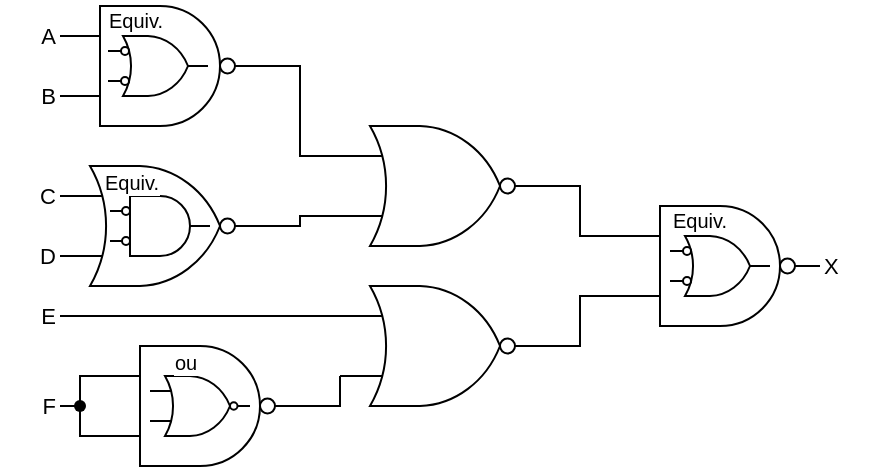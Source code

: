<mxfile version="28.2.7">
  <diagram name="Page-1" id="lmCwY0ycS1zCL9-CEgTq">
    <mxGraphModel dx="544" dy="306" grid="1" gridSize="10" guides="1" tooltips="1" connect="1" arrows="1" fold="1" page="1" pageScale="1" pageWidth="827" pageHeight="1169" math="0" shadow="0">
      <root>
        <mxCell id="0" />
        <mxCell id="1" parent="0" />
        <mxCell id="XRUMyThcFzFBNBvHtAJV-25" value="X" style="text;html=1;whiteSpace=wrap;strokeColor=none;fillColor=none;align=left;verticalAlign=middle;rounded=0;fontFamily=Helvetica;fontSize=11;fontColor=default;labelBackgroundColor=default;convertToSvg=1;" vertex="1" parent="1">
          <mxGeometry x="500" y="205" width="30" height="30" as="geometry" />
        </mxCell>
        <mxCell id="XRUMyThcFzFBNBvHtAJV-12" value="A" style="text;html=1;whiteSpace=wrap;strokeColor=none;fillColor=none;align=right;verticalAlign=middle;rounded=0;fontFamily=Helvetica;fontSize=11;fontColor=default;labelBackgroundColor=default;convertToSvg=1;" vertex="1" parent="1">
          <mxGeometry x="90" y="90" width="30" height="30" as="geometry" />
        </mxCell>
        <mxCell id="XRUMyThcFzFBNBvHtAJV-13" value="B" style="text;html=1;whiteSpace=wrap;strokeColor=none;fillColor=none;align=right;verticalAlign=middle;rounded=0;fontFamily=Helvetica;fontSize=11;fontColor=default;labelBackgroundColor=default;convertToSvg=1;" vertex="1" parent="1">
          <mxGeometry x="90" y="120" width="30" height="30" as="geometry" />
        </mxCell>
        <mxCell id="XRUMyThcFzFBNBvHtAJV-14" value="C" style="text;html=1;whiteSpace=wrap;strokeColor=none;fillColor=none;align=right;verticalAlign=middle;rounded=0;fontFamily=Helvetica;fontSize=11;fontColor=default;labelBackgroundColor=default;convertToSvg=1;" vertex="1" parent="1">
          <mxGeometry x="90" y="170" width="30" height="30" as="geometry" />
        </mxCell>
        <mxCell id="XRUMyThcFzFBNBvHtAJV-15" value="D" style="text;html=1;whiteSpace=wrap;strokeColor=none;fillColor=none;align=right;verticalAlign=middle;rounded=0;fontFamily=Helvetica;fontSize=11;fontColor=default;labelBackgroundColor=default;convertToSvg=1;" vertex="1" parent="1">
          <mxGeometry x="90" y="200" width="30" height="30" as="geometry" />
        </mxCell>
        <mxCell id="XRUMyThcFzFBNBvHtAJV-16" value="E" style="text;html=1;whiteSpace=wrap;strokeColor=none;fillColor=none;align=right;verticalAlign=middle;rounded=0;fontFamily=Helvetica;fontSize=11;fontColor=default;labelBackgroundColor=default;convertToSvg=1;" vertex="1" parent="1">
          <mxGeometry x="90" y="230" width="30" height="30" as="geometry" />
        </mxCell>
        <mxCell id="XRUMyThcFzFBNBvHtAJV-17" value="F" style="text;html=1;whiteSpace=wrap;strokeColor=none;fillColor=none;align=right;verticalAlign=middle;rounded=0;fontFamily=Helvetica;fontSize=11;fontColor=default;labelBackgroundColor=default;convertToSvg=1;" vertex="1" parent="1">
          <mxGeometry x="90" y="275" width="30" height="30" as="geometry" />
        </mxCell>
        <mxCell id="XRUMyThcFzFBNBvHtAJV-1" value="" style="verticalLabelPosition=bottom;shadow=0;dashed=0;align=center;html=1;verticalAlign=top;shape=mxgraph.electrical.logic_gates.logic_gate;operation=and;negating=1;negSize=0.15;" vertex="1" parent="1">
          <mxGeometry x="400" y="190" width="100" height="60" as="geometry" />
        </mxCell>
        <mxCell id="XRUMyThcFzFBNBvHtAJV-2" value="" style="verticalLabelPosition=bottom;shadow=0;dashed=0;align=center;html=1;verticalAlign=top;shape=mxgraph.electrical.logic_gates.logic_gate;operation=or;negating=1;negSize=0.15;" vertex="1" parent="1">
          <mxGeometry x="260" y="150" width="100" height="60" as="geometry" />
        </mxCell>
        <mxCell id="XRUMyThcFzFBNBvHtAJV-24" style="edgeStyle=orthogonalEdgeStyle;shape=connector;rounded=0;orthogonalLoop=1;jettySize=auto;html=1;exitX=0;exitY=0.25;exitDx=0;exitDy=0;exitPerimeter=0;entryX=1;entryY=0.5;entryDx=0;entryDy=0;strokeColor=default;align=center;verticalAlign=middle;fontFamily=Helvetica;fontSize=11;fontColor=default;labelBackgroundColor=default;endArrow=none;endFill=0;" edge="1" parent="1" source="XRUMyThcFzFBNBvHtAJV-3" target="XRUMyThcFzFBNBvHtAJV-16">
          <mxGeometry relative="1" as="geometry" />
        </mxCell>
        <mxCell id="XRUMyThcFzFBNBvHtAJV-3" value="" style="verticalLabelPosition=bottom;shadow=0;dashed=0;align=center;html=1;verticalAlign=top;shape=mxgraph.electrical.logic_gates.logic_gate;operation=or;negating=1;negSize=0.15;" vertex="1" parent="1">
          <mxGeometry x="260" y="230" width="100" height="60" as="geometry" />
        </mxCell>
        <mxCell id="XRUMyThcFzFBNBvHtAJV-19" style="edgeStyle=orthogonalEdgeStyle;shape=connector;rounded=0;orthogonalLoop=1;jettySize=auto;html=1;exitX=0;exitY=0.25;exitDx=0;exitDy=0;exitPerimeter=0;strokeColor=default;align=center;verticalAlign=middle;fontFamily=Helvetica;fontSize=11;fontColor=default;labelBackgroundColor=default;endArrow=none;endFill=0;" edge="1" parent="1" source="XRUMyThcFzFBNBvHtAJV-4" target="XRUMyThcFzFBNBvHtAJV-18">
          <mxGeometry relative="1" as="geometry" />
        </mxCell>
        <mxCell id="XRUMyThcFzFBNBvHtAJV-20" style="edgeStyle=orthogonalEdgeStyle;shape=connector;rounded=0;orthogonalLoop=1;jettySize=auto;html=1;exitX=0;exitY=0.75;exitDx=0;exitDy=0;exitPerimeter=0;strokeColor=default;align=center;verticalAlign=middle;fontFamily=Helvetica;fontSize=11;fontColor=default;labelBackgroundColor=default;endArrow=none;endFill=0;" edge="1" parent="1" source="XRUMyThcFzFBNBvHtAJV-4">
          <mxGeometry relative="1" as="geometry">
            <mxPoint x="130" y="290" as="targetPoint" />
          </mxGeometry>
        </mxCell>
        <mxCell id="XRUMyThcFzFBNBvHtAJV-4" value="" style="verticalLabelPosition=bottom;shadow=0;dashed=0;align=center;html=1;verticalAlign=top;shape=mxgraph.electrical.logic_gates.logic_gate;operation=and;negating=1;negSize=0.15;" vertex="1" parent="1">
          <mxGeometry x="140" y="260" width="100" height="60" as="geometry" />
        </mxCell>
        <mxCell id="XRUMyThcFzFBNBvHtAJV-5" value="" style="verticalLabelPosition=bottom;shadow=0;dashed=0;align=center;html=1;verticalAlign=top;shape=mxgraph.electrical.logic_gates.logic_gate;operation=or;negating=1;negSize=0.15;" vertex="1" parent="1">
          <mxGeometry x="120" y="170" width="100" height="60" as="geometry" />
        </mxCell>
        <mxCell id="XRUMyThcFzFBNBvHtAJV-6" value="" style="verticalLabelPosition=bottom;shadow=0;dashed=0;align=center;html=1;verticalAlign=top;shape=mxgraph.electrical.logic_gates.logic_gate;operation=and;negating=1;negSize=0.15;" vertex="1" parent="1">
          <mxGeometry x="120" y="90" width="100" height="60" as="geometry" />
        </mxCell>
        <mxCell id="XRUMyThcFzFBNBvHtAJV-7" style="edgeStyle=orthogonalEdgeStyle;rounded=0;orthogonalLoop=1;jettySize=auto;html=1;exitX=1;exitY=0.5;exitDx=0;exitDy=0;exitPerimeter=0;entryX=0;entryY=0.25;entryDx=0;entryDy=0;entryPerimeter=0;endArrow=none;endFill=0;" edge="1" parent="1" source="XRUMyThcFzFBNBvHtAJV-6" target="XRUMyThcFzFBNBvHtAJV-2">
          <mxGeometry relative="1" as="geometry" />
        </mxCell>
        <mxCell id="XRUMyThcFzFBNBvHtAJV-8" style="edgeStyle=orthogonalEdgeStyle;shape=connector;rounded=0;orthogonalLoop=1;jettySize=auto;html=1;exitX=1;exitY=0.5;exitDx=0;exitDy=0;exitPerimeter=0;entryX=0;entryY=0.75;entryDx=0;entryDy=0;entryPerimeter=0;strokeColor=default;align=center;verticalAlign=middle;fontFamily=Helvetica;fontSize=11;fontColor=default;labelBackgroundColor=default;endArrow=none;endFill=0;" edge="1" parent="1" source="XRUMyThcFzFBNBvHtAJV-5" target="XRUMyThcFzFBNBvHtAJV-2">
          <mxGeometry relative="1" as="geometry" />
        </mxCell>
        <mxCell id="XRUMyThcFzFBNBvHtAJV-9" style="edgeStyle=orthogonalEdgeStyle;shape=connector;rounded=0;orthogonalLoop=1;jettySize=auto;html=1;exitX=1;exitY=0.5;exitDx=0;exitDy=0;exitPerimeter=0;entryX=0;entryY=0.75;entryDx=0;entryDy=0;entryPerimeter=0;strokeColor=default;align=center;verticalAlign=middle;fontFamily=Helvetica;fontSize=11;fontColor=default;labelBackgroundColor=default;endArrow=none;endFill=0;" edge="1" parent="1" source="XRUMyThcFzFBNBvHtAJV-4" target="XRUMyThcFzFBNBvHtAJV-3">
          <mxGeometry relative="1" as="geometry" />
        </mxCell>
        <mxCell id="XRUMyThcFzFBNBvHtAJV-10" style="edgeStyle=orthogonalEdgeStyle;shape=connector;rounded=0;orthogonalLoop=1;jettySize=auto;html=1;exitX=1;exitY=0.5;exitDx=0;exitDy=0;exitPerimeter=0;entryX=0;entryY=0.25;entryDx=0;entryDy=0;entryPerimeter=0;strokeColor=default;align=center;verticalAlign=middle;fontFamily=Helvetica;fontSize=11;fontColor=default;labelBackgroundColor=default;endArrow=none;endFill=0;" edge="1" parent="1" source="XRUMyThcFzFBNBvHtAJV-2" target="XRUMyThcFzFBNBvHtAJV-1">
          <mxGeometry relative="1" as="geometry" />
        </mxCell>
        <mxCell id="XRUMyThcFzFBNBvHtAJV-11" style="edgeStyle=orthogonalEdgeStyle;shape=connector;rounded=0;orthogonalLoop=1;jettySize=auto;html=1;exitX=1;exitY=0.5;exitDx=0;exitDy=0;exitPerimeter=0;entryX=0;entryY=0.75;entryDx=0;entryDy=0;entryPerimeter=0;strokeColor=default;align=center;verticalAlign=middle;fontFamily=Helvetica;fontSize=11;fontColor=default;labelBackgroundColor=default;endArrow=none;endFill=0;" edge="1" parent="1" source="XRUMyThcFzFBNBvHtAJV-3" target="XRUMyThcFzFBNBvHtAJV-1">
          <mxGeometry relative="1" as="geometry" />
        </mxCell>
        <mxCell id="XRUMyThcFzFBNBvHtAJV-18" value="" style="shape=waypoint;sketch=0;fillStyle=solid;size=6;pointerEvents=1;points=[];fillColor=none;resizable=0;rotatable=0;perimeter=centerPerimeter;snapToPoint=1;fontFamily=Helvetica;fontSize=11;fontColor=default;labelBackgroundColor=default;" vertex="1" parent="1">
          <mxGeometry x="120" y="280" width="20" height="20" as="geometry" />
        </mxCell>
        <mxCell id="XRUMyThcFzFBNBvHtAJV-23" value="" style="endArrow=none;html=1;rounded=0;strokeColor=default;align=right;verticalAlign=middle;fontFamily=Helvetica;fontSize=11;fontColor=default;labelBackgroundColor=default;edgeStyle=orthogonalEdgeStyle;" edge="1" parent="1">
          <mxGeometry width="50" height="50" relative="1" as="geometry">
            <mxPoint x="120" y="290" as="sourcePoint" />
            <mxPoint x="130" y="290" as="targetPoint" />
          </mxGeometry>
        </mxCell>
        <mxCell id="XRUMyThcFzFBNBvHtAJV-26" value="" style="verticalLabelPosition=bottom;shadow=0;dashed=0;align=center;html=1;verticalAlign=top;shape=mxgraph.electrical.logic_gates.logic_gate;operation=or;negating=1;negSize=0.15;fontFamily=Helvetica;fontSize=11;fontColor=default;labelBackgroundColor=default;" vertex="1" parent="1">
          <mxGeometry x="165" y="275" width="50" height="30" as="geometry" />
        </mxCell>
        <mxCell id="XRUMyThcFzFBNBvHtAJV-27" value="ou" style="text;html=1;whiteSpace=wrap;strokeColor=none;fillColor=none;align=center;verticalAlign=middle;rounded=0;fontFamily=Helvetica;fontSize=10;fontColor=default;labelBackgroundColor=default;convertToSvg=1;" vertex="1" parent="1">
          <mxGeometry x="168" y="258" width="30" height="20" as="geometry" />
        </mxCell>
        <mxCell id="XRUMyThcFzFBNBvHtAJV-32" value="" style="group" vertex="1" connectable="0" parent="1">
          <mxGeometry x="425" y="205" width="50" height="30" as="geometry" />
        </mxCell>
        <mxCell id="XRUMyThcFzFBNBvHtAJV-28" value="" style="verticalLabelPosition=bottom;shadow=0;dashed=0;align=center;html=1;verticalAlign=top;shape=mxgraph.electrical.logic_gates.logic_gate;operation=or;fontFamily=Helvetica;fontSize=11;fontColor=default;labelBackgroundColor=default;" vertex="1" parent="XRUMyThcFzFBNBvHtAJV-32">
          <mxGeometry width="50" height="30" as="geometry" />
        </mxCell>
        <mxCell id="XRUMyThcFzFBNBvHtAJV-30" value="" style="verticalLabelPosition=bottom;shadow=0;dashed=0;align=center;html=1;verticalAlign=top;shape=mxgraph.electrical.logic_gates.inverting_contact;fontFamily=Helvetica;fontSize=11;fontColor=default;labelBackgroundColor=default;" vertex="1" parent="XRUMyThcFzFBNBvHtAJV-32">
          <mxGeometry x="6" y="5" width="5" height="5" as="geometry" />
        </mxCell>
        <mxCell id="XRUMyThcFzFBNBvHtAJV-31" value="" style="verticalLabelPosition=bottom;shadow=0;dashed=0;align=center;html=1;verticalAlign=top;shape=mxgraph.electrical.logic_gates.inverting_contact;fontFamily=Helvetica;fontSize=11;fontColor=default;labelBackgroundColor=default;" vertex="1" parent="XRUMyThcFzFBNBvHtAJV-32">
          <mxGeometry x="6" y="20" width="5" height="5" as="geometry" />
        </mxCell>
        <mxCell id="XRUMyThcFzFBNBvHtAJV-33" value="" style="group" vertex="1" connectable="0" parent="1">
          <mxGeometry x="144" y="105" width="50" height="30" as="geometry" />
        </mxCell>
        <mxCell id="XRUMyThcFzFBNBvHtAJV-34" value="" style="verticalLabelPosition=bottom;shadow=0;dashed=0;align=center;html=1;verticalAlign=top;shape=mxgraph.electrical.logic_gates.logic_gate;operation=or;fontFamily=Helvetica;fontSize=11;fontColor=default;labelBackgroundColor=default;" vertex="1" parent="XRUMyThcFzFBNBvHtAJV-33">
          <mxGeometry width="50" height="30" as="geometry" />
        </mxCell>
        <mxCell id="XRUMyThcFzFBNBvHtAJV-35" value="" style="verticalLabelPosition=bottom;shadow=0;dashed=0;align=center;html=1;verticalAlign=top;shape=mxgraph.electrical.logic_gates.inverting_contact;fontFamily=Helvetica;fontSize=11;fontColor=default;labelBackgroundColor=default;" vertex="1" parent="XRUMyThcFzFBNBvHtAJV-33">
          <mxGeometry x="6" y="5" width="5" height="5" as="geometry" />
        </mxCell>
        <mxCell id="XRUMyThcFzFBNBvHtAJV-36" value="" style="verticalLabelPosition=bottom;shadow=0;dashed=0;align=center;html=1;verticalAlign=top;shape=mxgraph.electrical.logic_gates.inverting_contact;fontFamily=Helvetica;fontSize=11;fontColor=default;labelBackgroundColor=default;" vertex="1" parent="XRUMyThcFzFBNBvHtAJV-33">
          <mxGeometry x="6" y="20" width="5" height="5" as="geometry" />
        </mxCell>
        <mxCell id="XRUMyThcFzFBNBvHtAJV-40" value="" style="group" vertex="1" connectable="0" parent="1">
          <mxGeometry x="145" y="185" width="50" height="30" as="geometry" />
        </mxCell>
        <mxCell id="XRUMyThcFzFBNBvHtAJV-37" value="" style="verticalLabelPosition=bottom;shadow=0;dashed=0;align=center;html=1;verticalAlign=top;shape=mxgraph.electrical.logic_gates.logic_gate;operation=and;fontFamily=Helvetica;fontSize=11;fontColor=default;labelBackgroundColor=default;" vertex="1" parent="XRUMyThcFzFBNBvHtAJV-40">
          <mxGeometry width="50" height="30" as="geometry" />
        </mxCell>
        <mxCell id="XRUMyThcFzFBNBvHtAJV-38" value="" style="verticalLabelPosition=bottom;shadow=0;dashed=0;align=center;html=1;verticalAlign=top;shape=mxgraph.electrical.logic_gates.inverting_contact;fontFamily=Helvetica;fontSize=11;fontColor=default;labelBackgroundColor=default;" vertex="1" parent="XRUMyThcFzFBNBvHtAJV-40">
          <mxGeometry x="5.5" y="5" width="5" height="5" as="geometry" />
        </mxCell>
        <mxCell id="XRUMyThcFzFBNBvHtAJV-39" value="" style="verticalLabelPosition=bottom;shadow=0;dashed=0;align=center;html=1;verticalAlign=top;shape=mxgraph.electrical.logic_gates.inverting_contact;fontFamily=Helvetica;fontSize=11;fontColor=default;labelBackgroundColor=default;" vertex="1" parent="XRUMyThcFzFBNBvHtAJV-40">
          <mxGeometry x="5.5" y="20" width="5" height="5" as="geometry" />
        </mxCell>
        <mxCell id="XRUMyThcFzFBNBvHtAJV-41" value="Equiv." style="text;html=1;whiteSpace=wrap;strokeColor=none;fillColor=none;align=center;verticalAlign=middle;rounded=0;fontFamily=Helvetica;fontSize=10;fontColor=default;labelBackgroundColor=default;convertToSvg=1;" vertex="1" parent="1">
          <mxGeometry x="138" y="87" width="40" height="20" as="geometry" />
        </mxCell>
        <mxCell id="XRUMyThcFzFBNBvHtAJV-42" value="Equiv." style="text;html=1;whiteSpace=wrap;strokeColor=none;fillColor=none;align=center;verticalAlign=middle;rounded=0;fontFamily=Helvetica;fontSize=10;fontColor=default;labelBackgroundColor=default;convertToSvg=1;" vertex="1" parent="1">
          <mxGeometry x="136" y="168" width="40" height="20" as="geometry" />
        </mxCell>
        <mxCell id="XRUMyThcFzFBNBvHtAJV-43" value="Equiv." style="text;html=1;whiteSpace=wrap;strokeColor=none;fillColor=none;align=center;verticalAlign=middle;rounded=0;fontFamily=Helvetica;fontSize=10;fontColor=default;labelBackgroundColor=default;convertToSvg=1;" vertex="1" parent="1">
          <mxGeometry x="420" y="187" width="40" height="20" as="geometry" />
        </mxCell>
      </root>
    </mxGraphModel>
  </diagram>
</mxfile>
